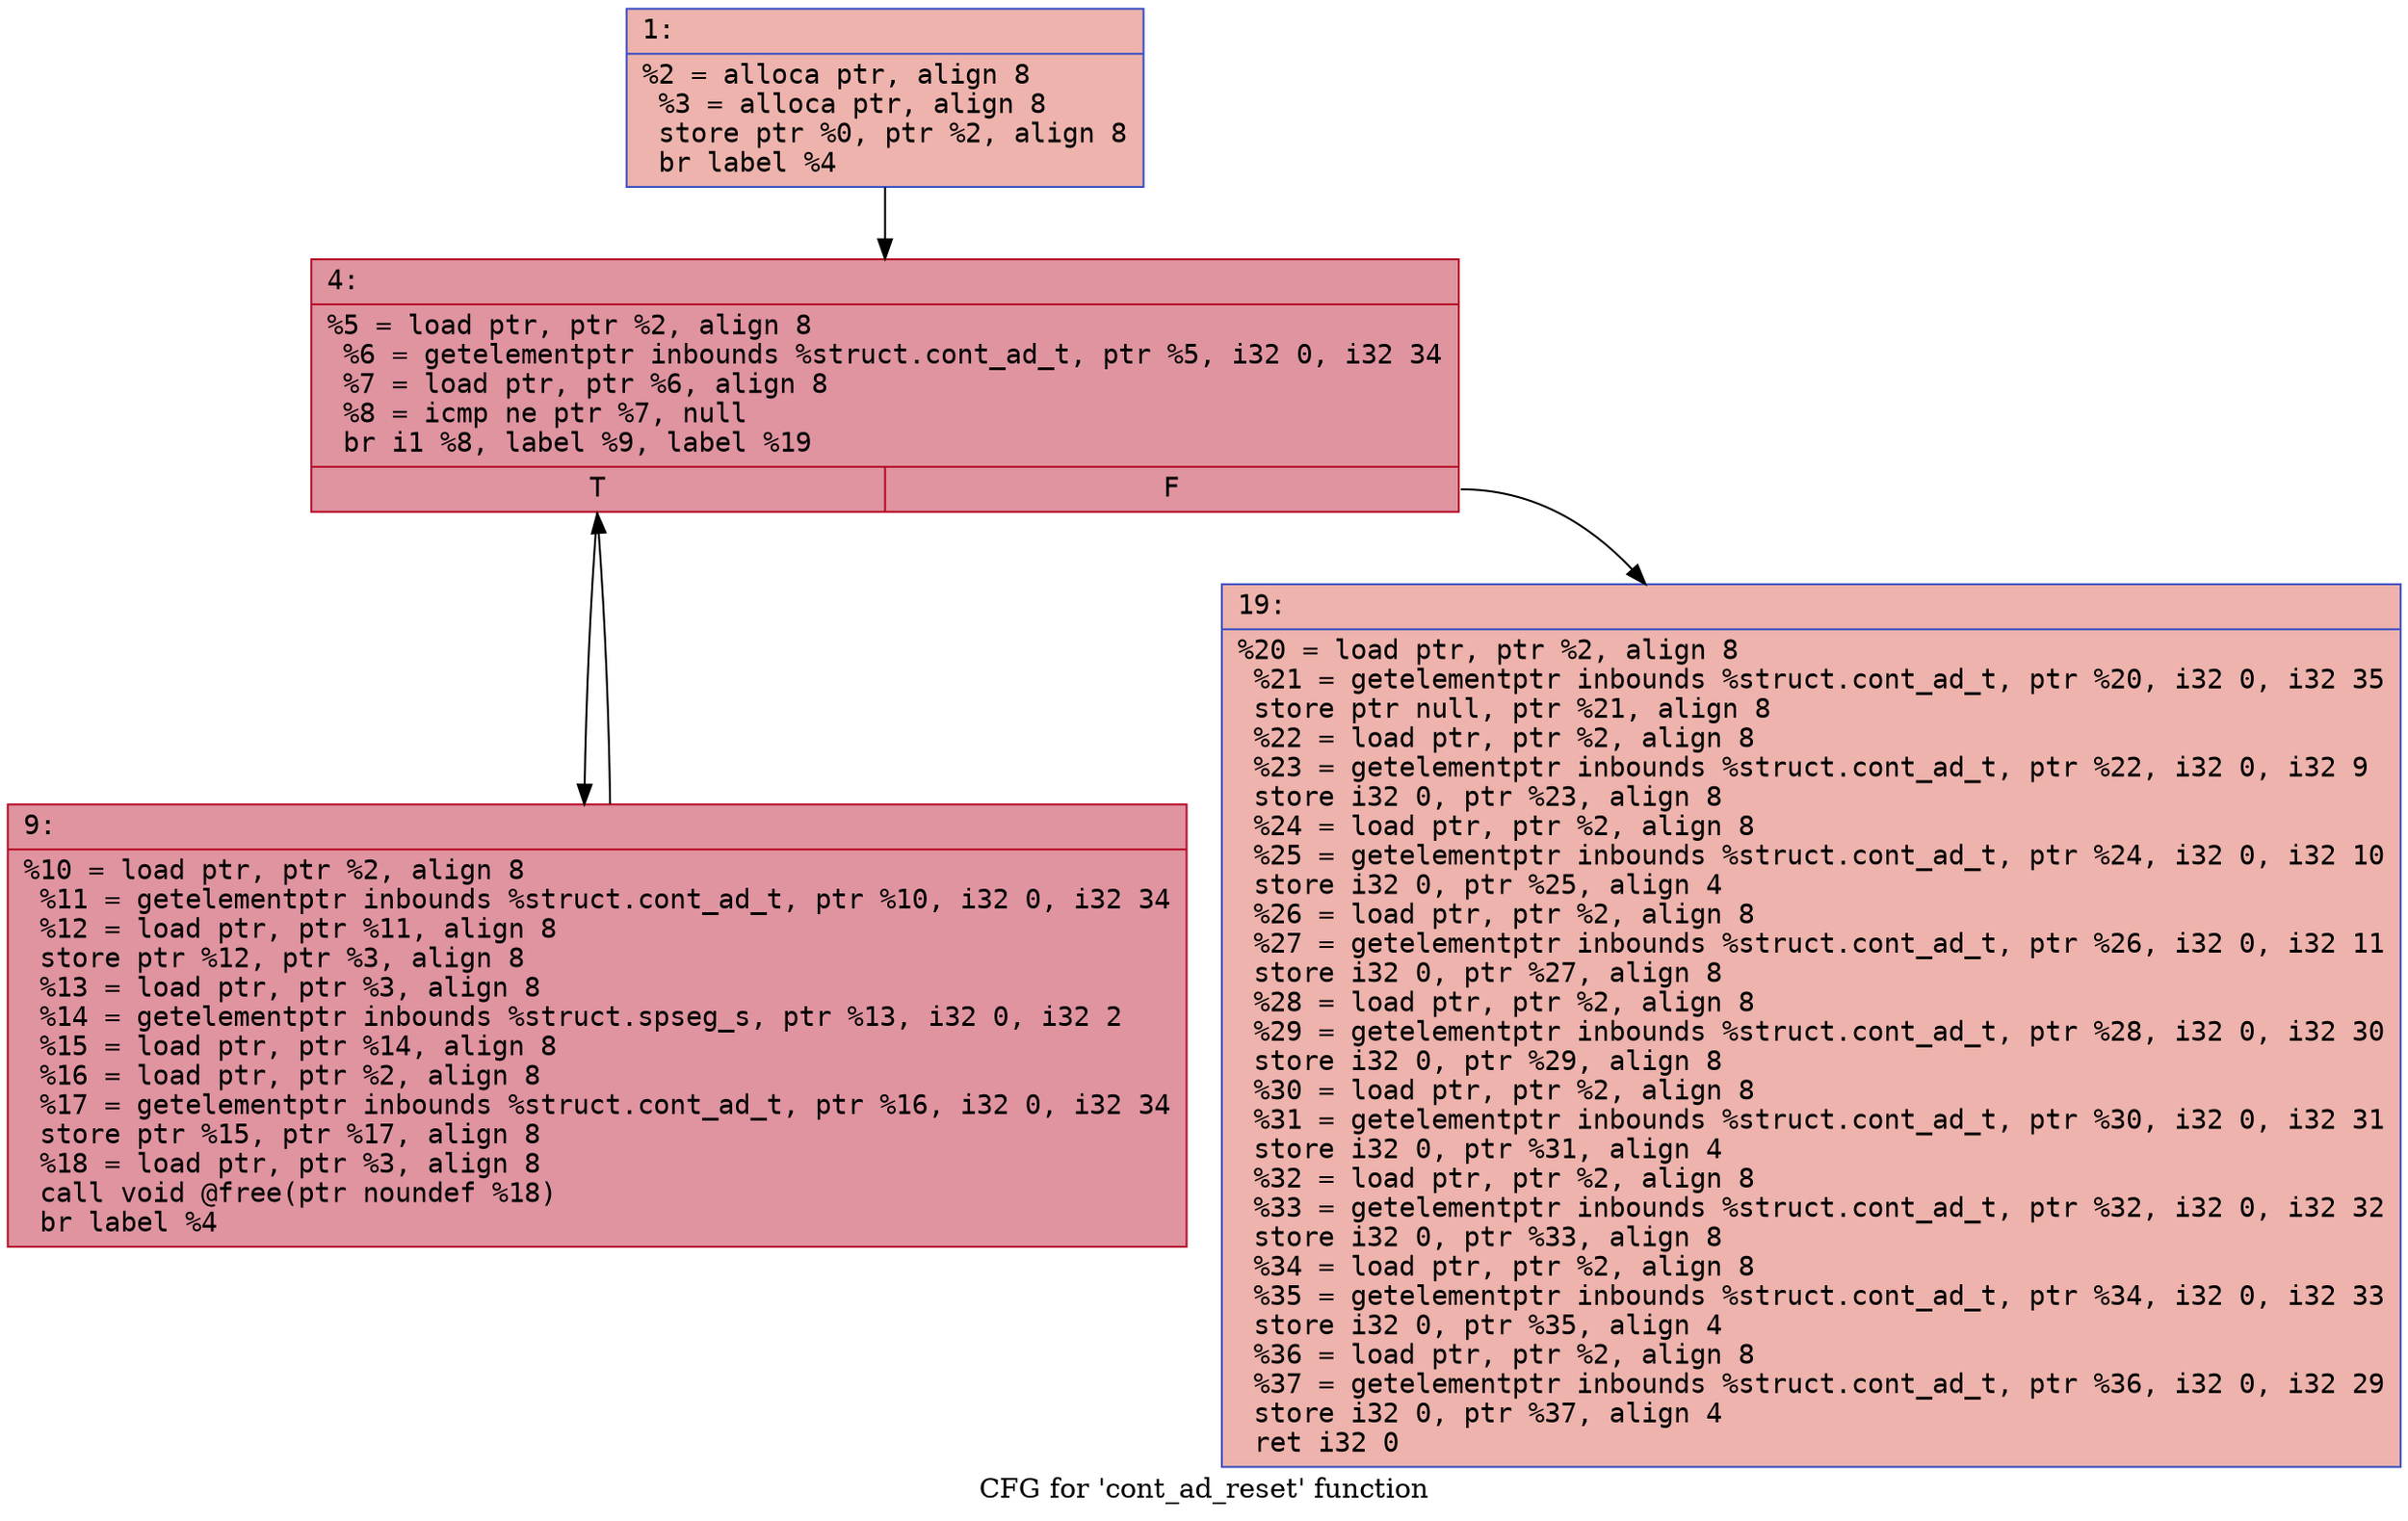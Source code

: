 digraph "CFG for 'cont_ad_reset' function" {
	label="CFG for 'cont_ad_reset' function";

	Node0x600000a643c0 [shape=record,color="#3d50c3ff", style=filled, fillcolor="#d6524470" fontname="Courier",label="{1:\l|  %2 = alloca ptr, align 8\l  %3 = alloca ptr, align 8\l  store ptr %0, ptr %2, align 8\l  br label %4\l}"];
	Node0x600000a643c0 -> Node0x600000a64410[tooltip="1 -> 4\nProbability 100.00%" ];
	Node0x600000a64410 [shape=record,color="#b70d28ff", style=filled, fillcolor="#b70d2870" fontname="Courier",label="{4:\l|  %5 = load ptr, ptr %2, align 8\l  %6 = getelementptr inbounds %struct.cont_ad_t, ptr %5, i32 0, i32 34\l  %7 = load ptr, ptr %6, align 8\l  %8 = icmp ne ptr %7, null\l  br i1 %8, label %9, label %19\l|{<s0>T|<s1>F}}"];
	Node0x600000a64410:s0 -> Node0x600000a64460[tooltip="4 -> 9\nProbability 96.88%" ];
	Node0x600000a64410:s1 -> Node0x600000a644b0[tooltip="4 -> 19\nProbability 3.12%" ];
	Node0x600000a64460 [shape=record,color="#b70d28ff", style=filled, fillcolor="#b70d2870" fontname="Courier",label="{9:\l|  %10 = load ptr, ptr %2, align 8\l  %11 = getelementptr inbounds %struct.cont_ad_t, ptr %10, i32 0, i32 34\l  %12 = load ptr, ptr %11, align 8\l  store ptr %12, ptr %3, align 8\l  %13 = load ptr, ptr %3, align 8\l  %14 = getelementptr inbounds %struct.spseg_s, ptr %13, i32 0, i32 2\l  %15 = load ptr, ptr %14, align 8\l  %16 = load ptr, ptr %2, align 8\l  %17 = getelementptr inbounds %struct.cont_ad_t, ptr %16, i32 0, i32 34\l  store ptr %15, ptr %17, align 8\l  %18 = load ptr, ptr %3, align 8\l  call void @free(ptr noundef %18)\l  br label %4\l}"];
	Node0x600000a64460 -> Node0x600000a64410[tooltip="9 -> 4\nProbability 100.00%" ];
	Node0x600000a644b0 [shape=record,color="#3d50c3ff", style=filled, fillcolor="#d6524470" fontname="Courier",label="{19:\l|  %20 = load ptr, ptr %2, align 8\l  %21 = getelementptr inbounds %struct.cont_ad_t, ptr %20, i32 0, i32 35\l  store ptr null, ptr %21, align 8\l  %22 = load ptr, ptr %2, align 8\l  %23 = getelementptr inbounds %struct.cont_ad_t, ptr %22, i32 0, i32 9\l  store i32 0, ptr %23, align 8\l  %24 = load ptr, ptr %2, align 8\l  %25 = getelementptr inbounds %struct.cont_ad_t, ptr %24, i32 0, i32 10\l  store i32 0, ptr %25, align 4\l  %26 = load ptr, ptr %2, align 8\l  %27 = getelementptr inbounds %struct.cont_ad_t, ptr %26, i32 0, i32 11\l  store i32 0, ptr %27, align 8\l  %28 = load ptr, ptr %2, align 8\l  %29 = getelementptr inbounds %struct.cont_ad_t, ptr %28, i32 0, i32 30\l  store i32 0, ptr %29, align 8\l  %30 = load ptr, ptr %2, align 8\l  %31 = getelementptr inbounds %struct.cont_ad_t, ptr %30, i32 0, i32 31\l  store i32 0, ptr %31, align 4\l  %32 = load ptr, ptr %2, align 8\l  %33 = getelementptr inbounds %struct.cont_ad_t, ptr %32, i32 0, i32 32\l  store i32 0, ptr %33, align 8\l  %34 = load ptr, ptr %2, align 8\l  %35 = getelementptr inbounds %struct.cont_ad_t, ptr %34, i32 0, i32 33\l  store i32 0, ptr %35, align 4\l  %36 = load ptr, ptr %2, align 8\l  %37 = getelementptr inbounds %struct.cont_ad_t, ptr %36, i32 0, i32 29\l  store i32 0, ptr %37, align 4\l  ret i32 0\l}"];
}
